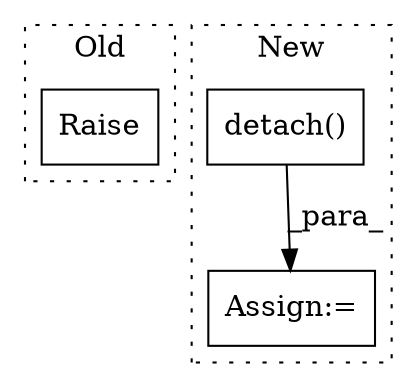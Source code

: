 digraph G {
subgraph cluster0 {
1 [label="Raise" a="91" s="4095" l="6" shape="box"];
label = "Old";
style="dotted";
}
subgraph cluster1 {
2 [label="detach()" a="75" s="4198" l="10" shape="box"];
3 [label="Assign:=" a="68" s="4240" l="3" shape="box"];
label = "New";
style="dotted";
}
2 -> 3 [label="_para_"];
}
